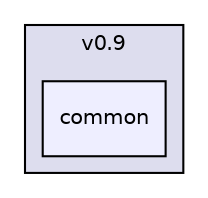digraph "libraries/GCS_MAVLink/include/mavlink/v0.9/common" {
  compound=true
  node [ fontsize="10", fontname="Helvetica"];
  edge [ labelfontsize="10", labelfontname="Helvetica"];
  subgraph clusterdir_20e06b88c92008c54e1400d8278bbad3 {
    graph [ bgcolor="#ddddee", pencolor="black", label="v0.9" fontname="Helvetica", fontsize="10", URL="dir_20e06b88c92008c54e1400d8278bbad3.html"]
  dir_66a1fb7a24b115d572e658aee73bb950 [shape=box, label="common", style="filled", fillcolor="#eeeeff", pencolor="black", URL="dir_66a1fb7a24b115d572e658aee73bb950.html"];
  }
}
